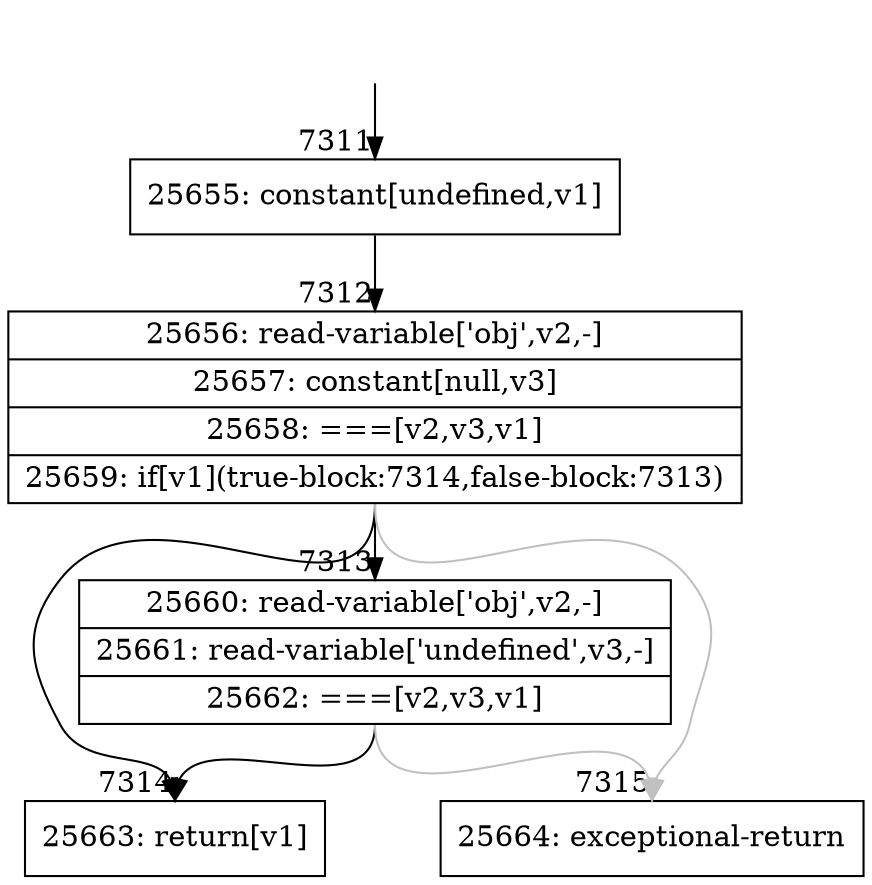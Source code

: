 digraph {
rankdir="TD"
BB_entry607[shape=none,label=""];
BB_entry607 -> BB7311 [tailport=s, headport=n, headlabel="    7311"]
BB7311 [shape=record label="{25655: constant[undefined,v1]}" ] 
BB7311 -> BB7312 [tailport=s, headport=n, headlabel="      7312"]
BB7312 [shape=record label="{25656: read-variable['obj',v2,-]|25657: constant[null,v3]|25658: ===[v2,v3,v1]|25659: if[v1](true-block:7314,false-block:7313)}" ] 
BB7312 -> BB7314 [tailport=s, headport=n, headlabel="      7314"]
BB7312 -> BB7313 [tailport=s, headport=n, headlabel="      7313"]
BB7312 -> BB7315 [tailport=s, headport=n, color=gray, headlabel="      7315"]
BB7313 [shape=record label="{25660: read-variable['obj',v2,-]|25661: read-variable['undefined',v3,-]|25662: ===[v2,v3,v1]}" ] 
BB7313 -> BB7314 [tailport=s, headport=n]
BB7313 -> BB7315 [tailport=s, headport=n, color=gray]
BB7314 [shape=record label="{25663: return[v1]}" ] 
BB7315 [shape=record label="{25664: exceptional-return}" ] 
//#$~ 13528
}
